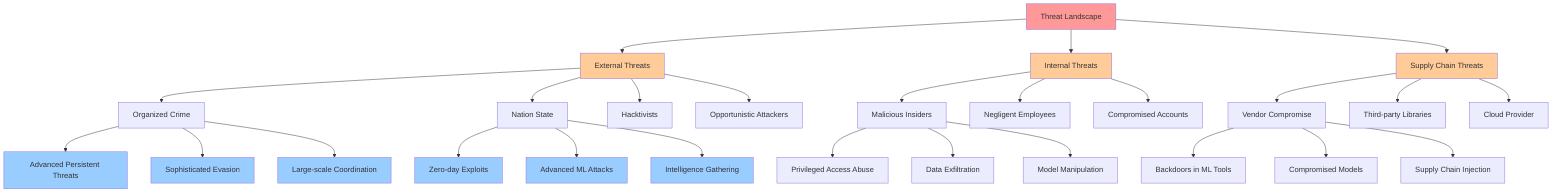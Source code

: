 graph TD
    A[Threat Landscape] --> B[External Threats]
    A --> C[Internal Threats]
    A --> D[Supply Chain Threats]
    
    B --> E[Organized Crime]
    B --> F[Nation State]
    B --> G[Hacktivists]
    B --> H[Opportunistic Attackers]
    
    C --> I[Malicious Insiders]
    C --> J[Negligent Employees]
    C --> K[Compromised Accounts]
    
    D --> L[Vendor Compromise]
    D --> M[Third-party Libraries]
    D --> N[Cloud Provider]
    
    E --> O[Advanced Persistent Threats]
    E --> P[Sophisticated Evasion]
    E --> Q[Large-scale Coordination]
    
    F --> R[Zero-day Exploits]
    F --> S[Advanced ML Attacks]
    F --> T[Intelligence Gathering]
    
    I --> U[Privileged Access Abuse]
    I --> V[Data Exfiltration]
    I --> W[Model Manipulation]
    
    L --> X[Backdoors in ML Tools]
    L --> Y[Compromised Models]
    L --> Z[Supply Chain Injection]
    
    style A fill:#ff9999
    style B fill:#ffcc99
    style C fill:#ffcc99
    style D fill:#ffcc99
    style O fill:#99ccff
    style P fill:#99ccff
    style Q fill:#99ccff
    style R fill:#99ccff
    style S fill:#99ccff
    style T fill:#99ccff